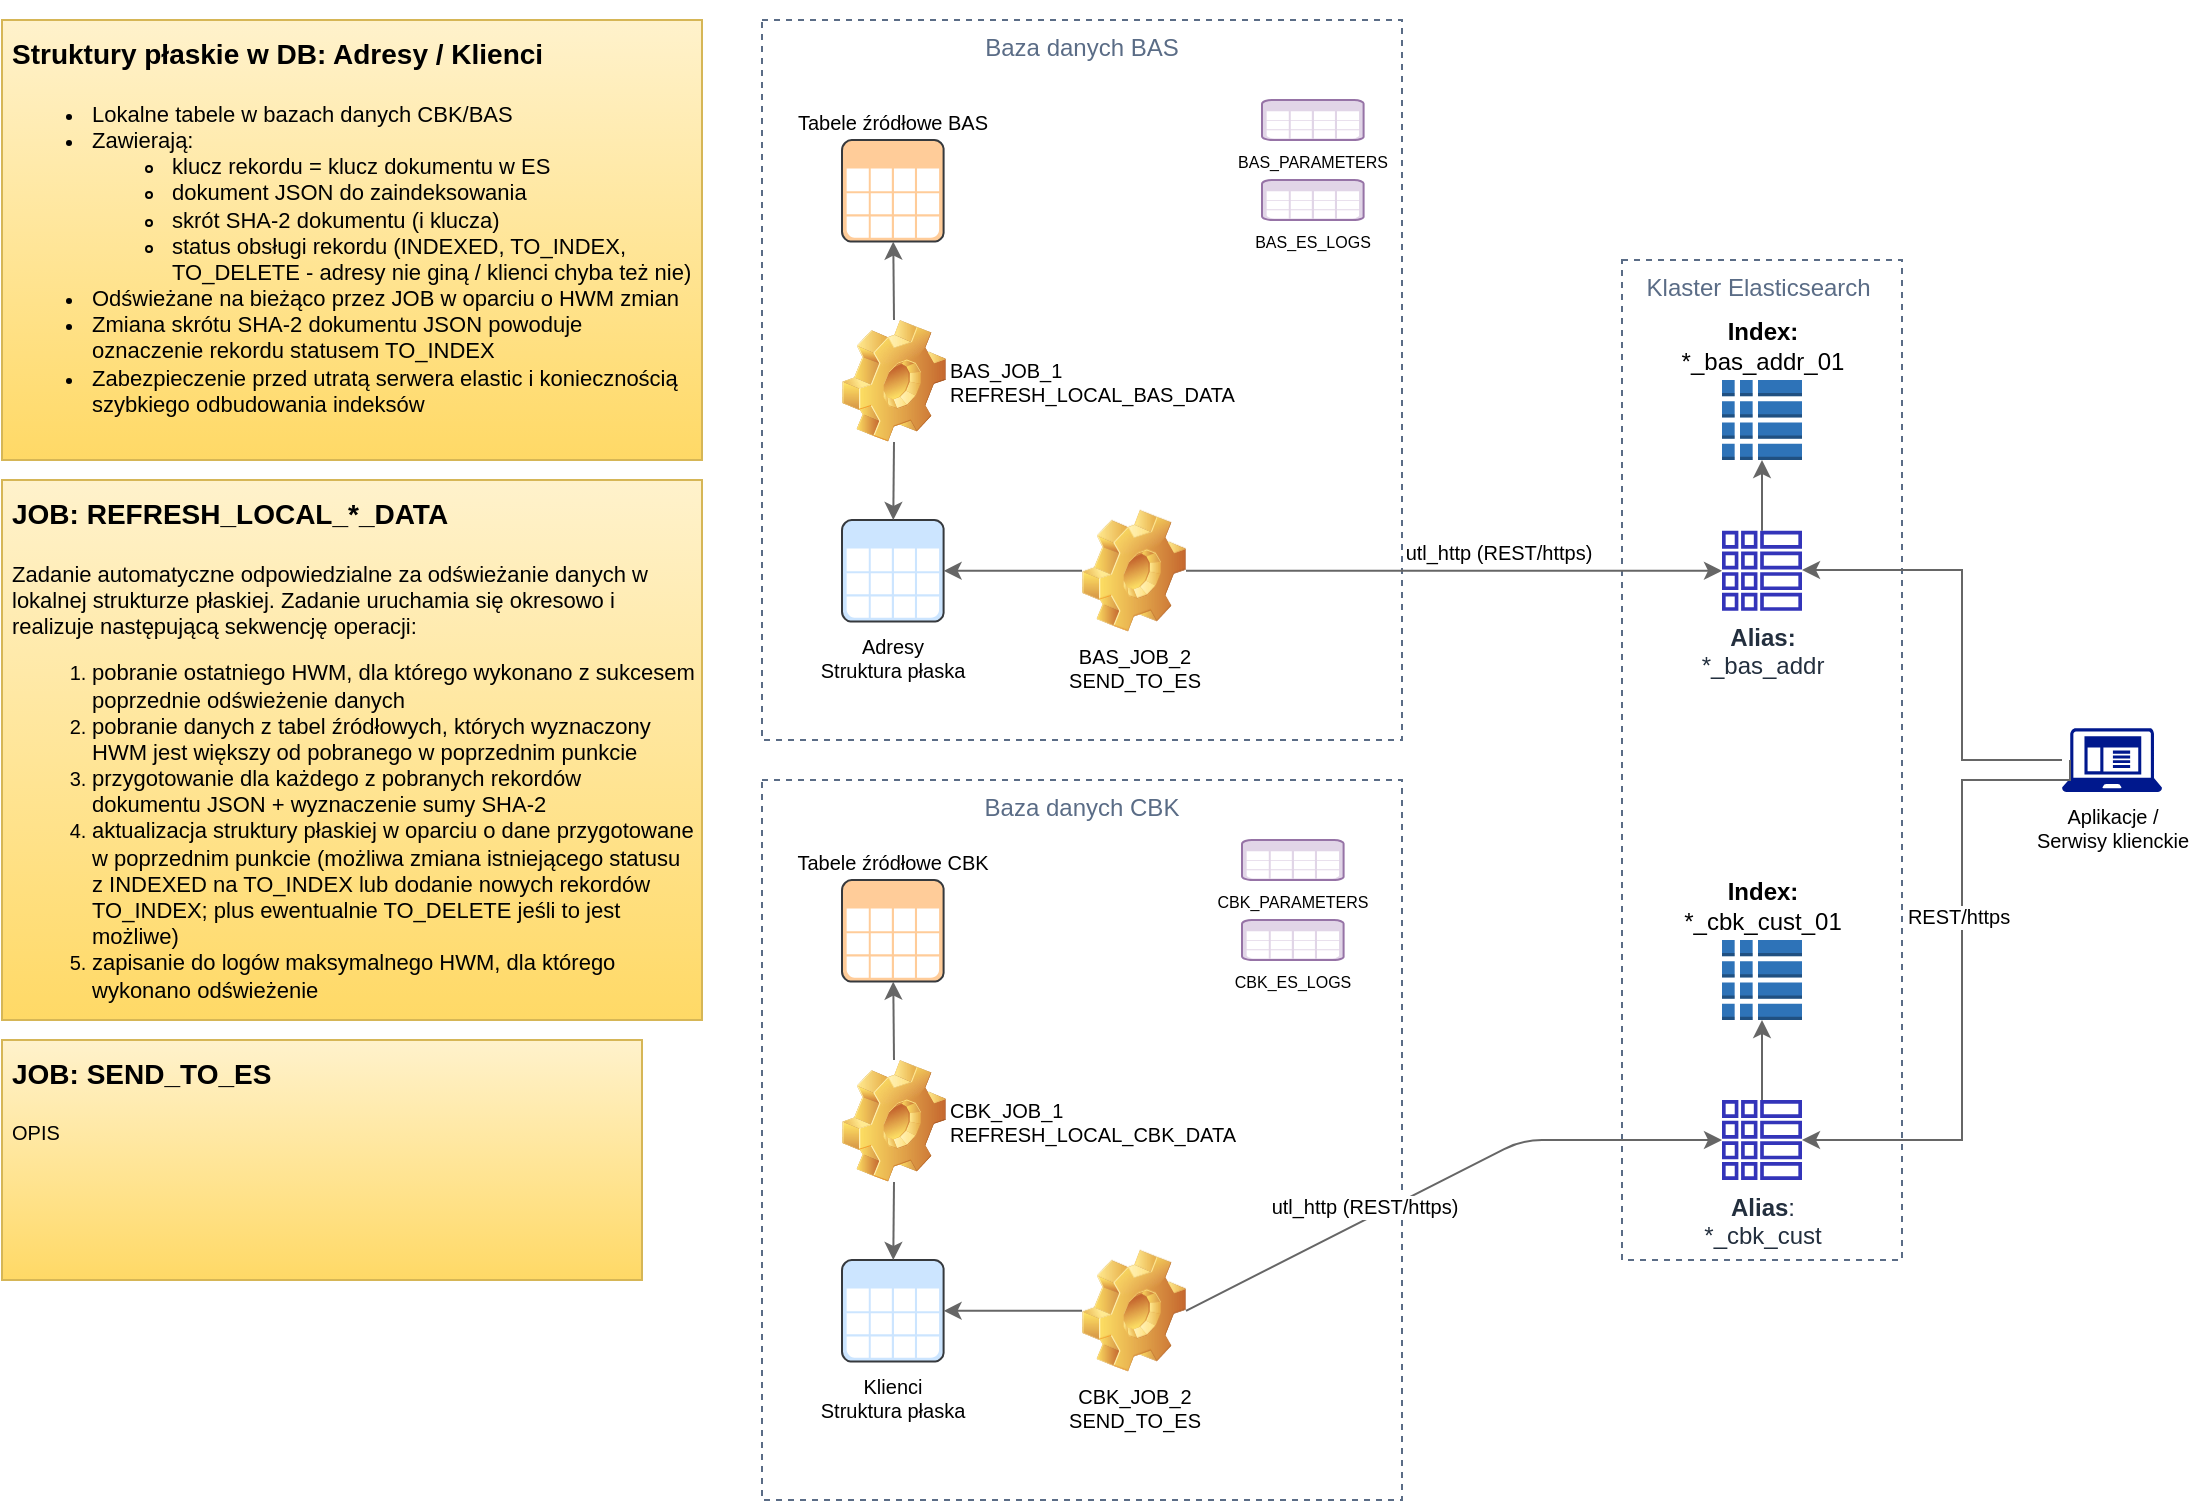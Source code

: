 <mxfile version="13.0.0" type="github">
  <diagram id="Ht1M8jgEwFfnCIfOTk4-" name="Page-1">
    <mxGraphModel dx="1170" dy="733" grid="1" gridSize="10" guides="1" tooltips="1" connect="1" arrows="1" fold="1" page="1" pageScale="1" pageWidth="1169" pageHeight="827" math="0" shadow="0">
      <root>
        <mxCell id="0" />
        <mxCell id="1" parent="0" />
        <mxCell id="Rd7k1DUN7EmRphaQOlK2-62" value="" style="group" parent="1" vertex="1" connectable="0">
          <mxGeometry x="420" y="40" width="700" height="740" as="geometry" />
        </mxCell>
        <mxCell id="Rd7k1DUN7EmRphaQOlK2-14" value="Baza danych BAS" style="fillColor=none;strokeColor=#5A6C86;dashed=1;verticalAlign=top;fontStyle=0;fontColor=#5A6C86;" parent="Rd7k1DUN7EmRphaQOlK2-62" vertex="1">
          <mxGeometry width="320" height="360" as="geometry" />
        </mxCell>
        <mxCell id="Rd7k1DUN7EmRphaQOlK2-16" value="Tabele źródłowe BAS" style="shadow=0;dashed=0;strokeColor=#36393d;fillColor=#ffcc99;labelPosition=center;verticalLabelPosition=top;verticalAlign=bottom;align=center;outlineConnect=0;shape=mxgraph.veeam.table;html=1;fontSize=10;" parent="Rd7k1DUN7EmRphaQOlK2-62" vertex="1">
          <mxGeometry x="40" y="60" width="50.8" height="50.8" as="geometry" />
        </mxCell>
        <mxCell id="Rd7k1DUN7EmRphaQOlK2-17" value="BAS_JOB_1&lt;br style=&quot;font-size: 10px&quot;&gt;REFRESH_LOCAL_BAS_DATA" style="shape=image;html=1;verticalLabelPosition=middle;labelBackgroundColor=#ffffff;verticalAlign=middle;imageAspect=1;aspect=fixed;image=img/clipart/Gear_128x128.png;labelPosition=right;align=left;fontSize=10;fontColor=#000000;whiteSpace=wrap;" parent="Rd7k1DUN7EmRphaQOlK2-62" vertex="1">
          <mxGeometry x="40" y="150" width="52" height="61" as="geometry" />
        </mxCell>
        <mxCell id="Rd7k1DUN7EmRphaQOlK2-19" value="Adresy&lt;br style=&quot;font-size: 10px;&quot;&gt;Struktura płaska" style="shadow=0;dashed=0;html=1;strokeColor=#36393d;fillColor=#cce5ff;labelPosition=center;verticalLabelPosition=bottom;verticalAlign=top;align=center;outlineConnect=0;shape=mxgraph.veeam.table;fontSize=10;" parent="Rd7k1DUN7EmRphaQOlK2-62" vertex="1">
          <mxGeometry x="40" y="250" width="50.8" height="50.8" as="geometry" />
        </mxCell>
        <mxCell id="Rd7k1DUN7EmRphaQOlK2-21" value="" style="endArrow=classic;html=1;fontColor=#333333;exitX=0.5;exitY=0;exitDx=0;exitDy=0;fillColor=#6d8764;strokeColor=#666666;" parent="Rd7k1DUN7EmRphaQOlK2-62" source="Rd7k1DUN7EmRphaQOlK2-17" target="Rd7k1DUN7EmRphaQOlK2-16" edge="1">
          <mxGeometry width="50" height="50" relative="1" as="geometry">
            <mxPoint x="-40" y="220" as="sourcePoint" />
            <mxPoint x="10" y="170" as="targetPoint" />
          </mxGeometry>
        </mxCell>
        <mxCell id="Rd7k1DUN7EmRphaQOlK2-22" value="" style="endArrow=classic;html=1;fontColor=#333333;exitX=0.5;exitY=1;exitDx=0;exitDy=0;fillColor=#6d8764;strokeColor=#666666;" parent="Rd7k1DUN7EmRphaQOlK2-62" source="Rd7k1DUN7EmRphaQOlK2-17" target="Rd7k1DUN7EmRphaQOlK2-19" edge="1">
          <mxGeometry width="50" height="50" relative="1" as="geometry">
            <mxPoint x="76" y="160" as="sourcePoint" />
            <mxPoint x="75.636" y="120.8" as="targetPoint" />
          </mxGeometry>
        </mxCell>
        <mxCell id="Rd7k1DUN7EmRphaQOlK2-23" value="BAS_JOB_2&lt;br style=&quot;font-size: 10px&quot;&gt;SEND_TO_ES" style="shape=image;html=1;verticalLabelPosition=bottom;labelBackgroundColor=#ffffff;verticalAlign=top;imageAspect=1;aspect=fixed;image=img/clipart/Gear_128x128.png;labelPosition=center;align=center;fontSize=10;" parent="Rd7k1DUN7EmRphaQOlK2-62" vertex="1">
          <mxGeometry x="160" y="244.9" width="52" height="61" as="geometry" />
        </mxCell>
        <mxCell id="Rd7k1DUN7EmRphaQOlK2-24" value="" style="endArrow=classic;html=1;fontColor=#333333;fillColor=#6d8764;strokeColor=#666666;" parent="Rd7k1DUN7EmRphaQOlK2-62" source="Rd7k1DUN7EmRphaQOlK2-23" target="Rd7k1DUN7EmRphaQOlK2-19" edge="1">
          <mxGeometry width="50" height="50" relative="1" as="geometry">
            <mxPoint x="76" y="221" as="sourcePoint" />
            <mxPoint x="75.637" y="260" as="targetPoint" />
          </mxGeometry>
        </mxCell>
        <mxCell id="Rd7k1DUN7EmRphaQOlK2-25" value="Baza danych CBK" style="fillColor=none;strokeColor=#5A6C86;dashed=1;verticalAlign=top;fontStyle=0;fontColor=#5A6C86;" parent="Rd7k1DUN7EmRphaQOlK2-62" vertex="1">
          <mxGeometry y="380" width="320" height="360" as="geometry" />
        </mxCell>
        <mxCell id="Rd7k1DUN7EmRphaQOlK2-26" value="Tabele źródłowe CBK" style="shadow=0;dashed=0;strokeColor=#36393d;fillColor=#ffcc99;labelPosition=center;verticalLabelPosition=top;verticalAlign=bottom;align=center;outlineConnect=0;shape=mxgraph.veeam.table;html=1;fontSize=10;" parent="Rd7k1DUN7EmRphaQOlK2-62" vertex="1">
          <mxGeometry x="40" y="430" width="50.8" height="50.8" as="geometry" />
        </mxCell>
        <mxCell id="Rd7k1DUN7EmRphaQOlK2-27" value="CBK_JOB_1&lt;br style=&quot;font-size: 10px&quot;&gt;REFRESH_LOCAL_CBK_DATA" style="shape=image;html=1;verticalLabelPosition=middle;labelBackgroundColor=#ffffff;verticalAlign=middle;imageAspect=1;aspect=fixed;image=img/clipart/Gear_128x128.png;labelPosition=right;align=left;fontSize=10;fontColor=#000000;whiteSpace=wrap;" parent="Rd7k1DUN7EmRphaQOlK2-62" vertex="1">
          <mxGeometry x="40" y="520" width="52" height="61" as="geometry" />
        </mxCell>
        <mxCell id="Rd7k1DUN7EmRphaQOlK2-28" value="Klienci&lt;br style=&quot;font-size: 10px&quot;&gt;Struktura płaska" style="shadow=0;dashed=0;html=1;strokeColor=#36393d;fillColor=#cce5ff;labelPosition=center;verticalLabelPosition=bottom;verticalAlign=top;align=center;outlineConnect=0;shape=mxgraph.veeam.table;fontSize=10;" parent="Rd7k1DUN7EmRphaQOlK2-62" vertex="1">
          <mxGeometry x="40" y="620" width="50.8" height="50.8" as="geometry" />
        </mxCell>
        <mxCell id="Rd7k1DUN7EmRphaQOlK2-29" value="" style="endArrow=classic;html=1;fontColor=#333333;exitX=0.5;exitY=0;exitDx=0;exitDy=0;fillColor=#6d8764;strokeColor=#666666;" parent="Rd7k1DUN7EmRphaQOlK2-62" source="Rd7k1DUN7EmRphaQOlK2-27" target="Rd7k1DUN7EmRphaQOlK2-26" edge="1">
          <mxGeometry width="50" height="50" relative="1" as="geometry">
            <mxPoint x="-40" y="590" as="sourcePoint" />
            <mxPoint x="10" y="540" as="targetPoint" />
          </mxGeometry>
        </mxCell>
        <mxCell id="Rd7k1DUN7EmRphaQOlK2-30" value="" style="endArrow=classic;html=1;fontColor=#333333;exitX=0.5;exitY=1;exitDx=0;exitDy=0;fillColor=#6d8764;strokeColor=#666666;" parent="Rd7k1DUN7EmRphaQOlK2-62" source="Rd7k1DUN7EmRphaQOlK2-27" target="Rd7k1DUN7EmRphaQOlK2-28" edge="1">
          <mxGeometry width="50" height="50" relative="1" as="geometry">
            <mxPoint x="76" y="530" as="sourcePoint" />
            <mxPoint x="75.636" y="490.8" as="targetPoint" />
          </mxGeometry>
        </mxCell>
        <mxCell id="Rd7k1DUN7EmRphaQOlK2-31" value="CBK_JOB_2&lt;br style=&quot;font-size: 10px&quot;&gt;SEND_TO_ES" style="shape=image;html=1;verticalLabelPosition=bottom;labelBackgroundColor=#ffffff;verticalAlign=top;imageAspect=1;aspect=fixed;image=img/clipart/Gear_128x128.png;labelPosition=center;align=center;fontSize=10;" parent="Rd7k1DUN7EmRphaQOlK2-62" vertex="1">
          <mxGeometry x="160" y="614.9" width="52" height="61" as="geometry" />
        </mxCell>
        <mxCell id="Rd7k1DUN7EmRphaQOlK2-32" value="" style="endArrow=classic;html=1;fontColor=#333333;fillColor=#6d8764;strokeColor=#666666;" parent="Rd7k1DUN7EmRphaQOlK2-62" source="Rd7k1DUN7EmRphaQOlK2-31" target="Rd7k1DUN7EmRphaQOlK2-28" edge="1">
          <mxGeometry width="50" height="50" relative="1" as="geometry">
            <mxPoint x="76" y="591" as="sourcePoint" />
            <mxPoint x="75.637" y="630" as="targetPoint" />
          </mxGeometry>
        </mxCell>
        <mxCell id="Rd7k1DUN7EmRphaQOlK2-33" value="CBK_PARAMETERS" style="shadow=0;dashed=0;html=1;strokeColor=#9673a6;fillColor=#e1d5e7;labelPosition=center;verticalLabelPosition=bottom;verticalAlign=top;align=center;outlineConnect=0;shape=mxgraph.veeam.table;fontSize=8;" parent="Rd7k1DUN7EmRphaQOlK2-62" vertex="1">
          <mxGeometry x="240" y="410" width="50.8" height="20" as="geometry" />
        </mxCell>
        <mxCell id="Rd7k1DUN7EmRphaQOlK2-34" value="CBK_ES_LOGS" style="shadow=0;dashed=0;html=1;strokeColor=#9673a6;fillColor=#e1d5e7;labelPosition=center;verticalLabelPosition=bottom;verticalAlign=top;align=center;outlineConnect=0;shape=mxgraph.veeam.table;fontSize=8;" parent="Rd7k1DUN7EmRphaQOlK2-62" vertex="1">
          <mxGeometry x="240" y="450" width="50.8" height="20" as="geometry" />
        </mxCell>
        <mxCell id="Rd7k1DUN7EmRphaQOlK2-35" value="BAS_PARAMETERS" style="shadow=0;dashed=0;html=1;strokeColor=#9673a6;fillColor=#e1d5e7;labelPosition=center;verticalLabelPosition=bottom;verticalAlign=top;align=center;outlineConnect=0;shape=mxgraph.veeam.table;fontSize=8;" parent="Rd7k1DUN7EmRphaQOlK2-62" vertex="1">
          <mxGeometry x="250" y="40" width="50.8" height="20" as="geometry" />
        </mxCell>
        <mxCell id="Rd7k1DUN7EmRphaQOlK2-36" value="BAS_ES_LOGS" style="shadow=0;dashed=0;html=1;strokeColor=#9673a6;fillColor=#e1d5e7;labelPosition=center;verticalLabelPosition=bottom;verticalAlign=top;align=center;outlineConnect=0;shape=mxgraph.veeam.table;fontSize=8;" parent="Rd7k1DUN7EmRphaQOlK2-62" vertex="1">
          <mxGeometry x="250" y="80" width="50.8" height="20" as="geometry" />
        </mxCell>
        <mxCell id="Rd7k1DUN7EmRphaQOlK2-37" value="Klaster Elasticsearch " style="fillColor=none;strokeColor=#5A6C86;dashed=1;verticalAlign=top;fontStyle=0;fontColor=#5A6C86;" parent="Rd7k1DUN7EmRphaQOlK2-62" vertex="1">
          <mxGeometry x="430" y="120" width="140" height="500" as="geometry" />
        </mxCell>
        <mxCell id="Rd7k1DUN7EmRphaQOlK2-40" value="&lt;b&gt;Alias:&lt;br&gt;&lt;/b&gt;*_bas_addr" style="outlineConnect=0;fontColor=#232F3E;gradientColor=none;fillColor=#3334B9;strokeColor=none;dashed=0;verticalLabelPosition=bottom;verticalAlign=top;align=center;html=1;fontSize=12;fontStyle=0;aspect=fixed;pointerEvents=1;shape=mxgraph.aws4.global_secondary_index;" parent="Rd7k1DUN7EmRphaQOlK2-62" vertex="1">
          <mxGeometry x="480" y="255.4" width="40" height="40" as="geometry" />
        </mxCell>
        <mxCell id="Rd7k1DUN7EmRphaQOlK2-44" value="" style="edgeStyle=orthogonalEdgeStyle;rounded=0;orthogonalLoop=1;jettySize=auto;html=1;strokeColor=#666666;fontSize=8;fontColor=#000000;entryX=0.5;entryY=1;entryDx=0;entryDy=0;entryPerimeter=0;" parent="Rd7k1DUN7EmRphaQOlK2-62" source="Rd7k1DUN7EmRphaQOlK2-40" target="Rd7k1DUN7EmRphaQOlK2-42" edge="1">
          <mxGeometry relative="1" as="geometry">
            <mxPoint x="603.75" y="324" as="targetPoint" />
          </mxGeometry>
        </mxCell>
        <mxCell id="Rd7k1DUN7EmRphaQOlK2-42" value="&lt;span style=&quot;font-size: 12px&quot;&gt;&lt;b&gt;Index:&lt;/b&gt;&lt;br&gt;*_bas_addr_01&lt;/span&gt;" style="outlineConnect=0;dashed=0;verticalLabelPosition=top;verticalAlign=bottom;align=center;html=1;shape=mxgraph.aws3.global_secondary_index;fillColor=#2E73B8;gradientColor=none;fontSize=8;fontColor=#000000;labelPosition=center;" parent="Rd7k1DUN7EmRphaQOlK2-62" vertex="1">
          <mxGeometry x="480" y="180.0" width="40" height="40" as="geometry" />
        </mxCell>
        <mxCell id="Rd7k1DUN7EmRphaQOlK2-45" value="&lt;b&gt;Alias&lt;/b&gt;:&lt;br&gt;*_cbk_cust" style="outlineConnect=0;fontColor=#232F3E;gradientColor=none;fillColor=#3334B9;strokeColor=none;dashed=0;verticalLabelPosition=bottom;verticalAlign=top;align=center;html=1;fontSize=12;fontStyle=0;aspect=fixed;pointerEvents=1;shape=mxgraph.aws4.global_secondary_index;labelPosition=center;" parent="Rd7k1DUN7EmRphaQOlK2-62" vertex="1">
          <mxGeometry x="480" y="540" width="40" height="40" as="geometry" />
        </mxCell>
        <mxCell id="Rd7k1DUN7EmRphaQOlK2-46" value="" style="edgeStyle=orthogonalEdgeStyle;rounded=0;orthogonalLoop=1;jettySize=auto;html=1;strokeColor=#666666;fontSize=8;fontColor=#000000;labelPosition=center;verticalLabelPosition=top;align=center;verticalAlign=bottom;" parent="Rd7k1DUN7EmRphaQOlK2-62" source="Rd7k1DUN7EmRphaQOlK2-45" target="Rd7k1DUN7EmRphaQOlK2-47" edge="1">
          <mxGeometry relative="1" as="geometry">
            <mxPoint x="603.75" y="523.2" as="targetPoint" />
          </mxGeometry>
        </mxCell>
        <mxCell id="Rd7k1DUN7EmRphaQOlK2-47" value="&lt;span style=&quot;font-size: 12px&quot;&gt;&lt;b&gt;Index:&lt;br&gt;&lt;/b&gt;*_cbk_cust_01&lt;/span&gt;" style="outlineConnect=0;dashed=0;verticalLabelPosition=top;verticalAlign=bottom;align=center;html=1;shape=mxgraph.aws3.global_secondary_index;fillColor=#2E73B8;gradientColor=none;fontSize=8;fontColor=#000000;labelPosition=center;" parent="Rd7k1DUN7EmRphaQOlK2-62" vertex="1">
          <mxGeometry x="480" y="460" width="40" height="40" as="geometry" />
        </mxCell>
        <mxCell id="Rd7k1DUN7EmRphaQOlK2-48" value="" style="endArrow=classic;html=1;fontColor=#333333;fillColor=#6d8764;strokeColor=#666666;exitX=1;exitY=0.5;exitDx=0;exitDy=0;" parent="Rd7k1DUN7EmRphaQOlK2-62" source="Rd7k1DUN7EmRphaQOlK2-31" target="Rd7k1DUN7EmRphaQOlK2-45" edge="1">
          <mxGeometry width="50" height="50" relative="1" as="geometry">
            <mxPoint x="170" y="655.4" as="sourcePoint" />
            <mxPoint x="100.8" y="655.4" as="targetPoint" />
            <Array as="points">
              <mxPoint x="380" y="560" />
            </Array>
          </mxGeometry>
        </mxCell>
        <mxCell id="Rd7k1DUN7EmRphaQOlK2-51" value="utl_http (REST/https)" style="edgeLabel;html=1;align=center;verticalAlign=bottom;resizable=0;points=[];fontSize=10;fontColor=#000000;labelPosition=center;verticalLabelPosition=top;" parent="Rd7k1DUN7EmRphaQOlK2-48" vertex="1" connectable="0">
          <mxGeometry x="-0.313" y="-1" relative="1" as="geometry">
            <mxPoint as="offset" />
          </mxGeometry>
        </mxCell>
        <mxCell id="Rd7k1DUN7EmRphaQOlK2-49" value="" style="endArrow=classic;html=1;fontColor=#333333;fillColor=#6d8764;strokeColor=#666666;exitX=1;exitY=0.5;exitDx=0;exitDy=0;" parent="Rd7k1DUN7EmRphaQOlK2-62" source="Rd7k1DUN7EmRphaQOlK2-23" target="Rd7k1DUN7EmRphaQOlK2-40" edge="1">
          <mxGeometry width="50" height="50" relative="1" as="geometry">
            <mxPoint x="170" y="285.4" as="sourcePoint" />
            <mxPoint x="100.8" y="285.4" as="targetPoint" />
          </mxGeometry>
        </mxCell>
        <mxCell id="Rd7k1DUN7EmRphaQOlK2-50" value="utl_http (REST/https)" style="edgeLabel;html=1;align=center;verticalAlign=bottom;resizable=0;points=[];fontSize=10;fontColor=#000000;labelPosition=center;verticalLabelPosition=top;" parent="Rd7k1DUN7EmRphaQOlK2-49" vertex="1" connectable="0">
          <mxGeometry x="0.16" y="1" relative="1" as="geometry">
            <mxPoint as="offset" />
          </mxGeometry>
        </mxCell>
        <mxCell id="Rd7k1DUN7EmRphaQOlK2-55" style="edgeStyle=orthogonalEdgeStyle;rounded=0;orthogonalLoop=1;jettySize=auto;html=1;strokeColor=#666666;fontSize=10;fontColor=#000000;" parent="Rd7k1DUN7EmRphaQOlK2-62" source="Rd7k1DUN7EmRphaQOlK2-54" target="Rd7k1DUN7EmRphaQOlK2-40" edge="1">
          <mxGeometry relative="1" as="geometry">
            <Array as="points">
              <mxPoint x="600" y="370" />
              <mxPoint x="600" y="275" />
            </Array>
          </mxGeometry>
        </mxCell>
        <mxCell id="Rd7k1DUN7EmRphaQOlK2-54" value="Aplikacje /&lt;br&gt;Serwisy klienckie" style="aspect=fixed;pointerEvents=1;shadow=0;dashed=0;html=1;strokeColor=none;labelPosition=center;verticalLabelPosition=bottom;verticalAlign=top;align=center;fillColor=#00188D;shape=mxgraph.mscae.enterprise.client_application;fontSize=10;fontColor=#000000;" parent="Rd7k1DUN7EmRphaQOlK2-62" vertex="1">
          <mxGeometry x="650" y="354" width="50" height="32" as="geometry" />
        </mxCell>
        <mxCell id="Rd7k1DUN7EmRphaQOlK2-56" style="edgeStyle=orthogonalEdgeStyle;rounded=0;orthogonalLoop=1;jettySize=auto;html=1;strokeColor=#666666;fontSize=10;fontColor=#000000;exitX=0.08;exitY=0.5;exitDx=0;exitDy=0;exitPerimeter=0;" parent="Rd7k1DUN7EmRphaQOlK2-62" source="Rd7k1DUN7EmRphaQOlK2-54" target="Rd7k1DUN7EmRphaQOlK2-45" edge="1">
          <mxGeometry relative="1" as="geometry">
            <mxPoint x="660" y="380" as="sourcePoint" />
            <mxPoint x="529.99" y="285" as="targetPoint" />
            <Array as="points">
              <mxPoint x="654" y="380" />
              <mxPoint x="600" y="380" />
              <mxPoint x="600" y="560" />
            </Array>
          </mxGeometry>
        </mxCell>
        <mxCell id="Rd7k1DUN7EmRphaQOlK2-57" value="REST/https" style="edgeLabel;html=1;align=center;verticalAlign=middle;resizable=0;points=[];fontSize=10;fontColor=#000000;" parent="Rd7k1DUN7EmRphaQOlK2-56" vertex="1" connectable="0">
          <mxGeometry x="-0.187" y="-2" relative="1" as="geometry">
            <mxPoint as="offset" />
          </mxGeometry>
        </mxCell>
        <mxCell id="Rd7k1DUN7EmRphaQOlK2-63" value="&lt;h1&gt;&lt;font style=&quot;font-size: 14px&quot;&gt;JOB: REFRESH_LOCAL_*_DATA&lt;/font&gt;&lt;/h1&gt;&lt;div style=&quot;font-size: 11px&quot;&gt;&lt;font style=&quot;font-size: 11px&quot;&gt;Zadanie automatyczne odpowiedzialne za odświeżanie danych w lokalnej strukturze płaskiej. Zadanie uruchamia się okresowo i realizuje następującą sekwencję operacji:&lt;/font&gt;&lt;/div&gt;&lt;div&gt;&lt;ol&gt;&lt;li&gt;&lt;span style=&quot;font-size: 11px&quot;&gt;pobranie ostatniego HWM, dla którego wykonano z sukcesem poprzednie odświeżenie danych&lt;/span&gt;&lt;/li&gt;&lt;li&gt;&lt;span style=&quot;font-size: 11px&quot;&gt;pobranie danych z tabel źródłowych, których wyznaczony HWM jest większy od pobranego w poprzednim punkcie&lt;/span&gt;&lt;/li&gt;&lt;li&gt;&lt;span style=&quot;font-size: 11px&quot;&gt;przygotowanie dla każdego z pobranych rekordów dokumentu JSON + wyznaczenie sumy SHA-2&lt;/span&gt;&lt;/li&gt;&lt;li&gt;&lt;span style=&quot;font-size: 11px&quot;&gt;aktualizacja struktury płaskiej w oparciu o dane przygotowane w poprzednim punkcie (możliwa zmiana istniejącego statusu z INDEXED na TO_INDEX lub dodanie nowych rekordów TO_INDEX; plus ewentualnie TO_DELETE jeśli to jest możliwe)&lt;/span&gt;&lt;/li&gt;&lt;li&gt;&lt;span style=&quot;font-size: 11px&quot;&gt;zapisanie do logów maksymalnego HWM, dla którego wykonano odświeżenie&lt;/span&gt;&lt;/li&gt;&lt;/ol&gt;&lt;/div&gt;&lt;p style=&quot;font-size: 11px&quot;&gt;&lt;br&gt;&lt;/p&gt;" style="text;html=1;strokeColor=#d6b656;fillColor=#fff2cc;spacing=5;spacingTop=-20;whiteSpace=wrap;overflow=hidden;rounded=0;fontSize=10;gradientColor=#ffd966;" parent="1" vertex="1">
          <mxGeometry x="40" y="270" width="350" height="270" as="geometry" />
        </mxCell>
        <mxCell id="Rd7k1DUN7EmRphaQOlK2-64" value="&lt;h1&gt;&lt;font style=&quot;font-size: 14px&quot;&gt;Struktury płaskie w DB: Adresy / Klienci&lt;/font&gt;&lt;/h1&gt;&lt;h1 style=&quot;font-size: 11px&quot;&gt;&lt;ul&gt;&lt;li&gt;&lt;font style=&quot;font-size: 11px&quot;&gt;&lt;span style=&quot;font-weight: normal&quot;&gt;Lokalne tabele w bazach danych CBK/BAS&lt;/span&gt;&lt;br&gt;&lt;/font&gt;&lt;/li&gt;&lt;li&gt;&lt;span style=&quot;font-weight: normal&quot;&gt;&lt;font style=&quot;font-size: 11px&quot;&gt;Zawierają:&lt;/font&gt;&lt;/span&gt;&lt;/li&gt;&lt;ul&gt;&lt;li&gt;&lt;span style=&quot;font-weight: normal&quot;&gt;&lt;font style=&quot;font-size: 11px&quot;&gt;klucz rekordu = klucz dokumentu w ES&lt;/font&gt;&lt;/span&gt;&lt;/li&gt;&lt;li&gt;&lt;span style=&quot;font-weight: normal&quot;&gt;&lt;font style=&quot;font-size: 11px&quot;&gt;dokument JSON do zaindeksowania&lt;/font&gt;&lt;/span&gt;&lt;/li&gt;&lt;li&gt;&lt;span style=&quot;font-weight: normal&quot;&gt;&lt;font style=&quot;font-size: 11px&quot;&gt;skrót SHA-2 dokumentu (i klucza)&lt;/font&gt;&lt;/span&gt;&lt;/li&gt;&lt;li&gt;&lt;span style=&quot;font-weight: normal&quot;&gt;&lt;font style=&quot;font-size: 11px&quot;&gt;status obsługi rekordu (INDEXED, TO_INDEX, TO_DELETE - adresy nie giną / klienci chyba też nie)&lt;/font&gt;&lt;/span&gt;&lt;/li&gt;&lt;/ul&gt;&lt;li&gt;&lt;span style=&quot;font-weight: normal&quot;&gt;&lt;font style=&quot;font-size: 11px&quot;&gt;Odświeżane na bieżąco przez JOB w oparciu o HWM zmian&lt;/font&gt;&lt;/span&gt;&lt;/li&gt;&lt;li&gt;&lt;span style=&quot;font-weight: normal&quot;&gt;&lt;font style=&quot;font-size: 11px&quot;&gt;Zmiana skrótu SHA-2 dokumentu JSON powoduje oznaczenie rekordu statusem TO_INDEX&lt;/font&gt;&lt;/span&gt;&lt;/li&gt;&lt;li&gt;&lt;span style=&quot;font-weight: normal&quot;&gt;&lt;font style=&quot;font-size: 11px&quot;&gt;Zabezpieczenie przed utratą serwera elastic i koniecznością szybkiego odbudowania indeksów&lt;/font&gt;&lt;/span&gt;&lt;/li&gt;&lt;/ul&gt;&lt;/h1&gt;" style="text;html=1;strokeColor=#d6b656;fillColor=#fff2cc;spacing=5;spacingTop=-20;whiteSpace=wrap;overflow=hidden;rounded=0;fontSize=10;gradientColor=#ffd966;" parent="1" vertex="1">
          <mxGeometry x="40" y="40" width="350" height="220" as="geometry" />
        </mxCell>
        <mxCell id="Rd7k1DUN7EmRphaQOlK2-65" value="&lt;h1&gt;&lt;font style=&quot;font-size: 14px&quot;&gt;JOB: SEND_TO_ES&lt;/font&gt;&lt;/h1&gt;&lt;div&gt;OPIS&lt;/div&gt;&lt;p&gt;&lt;br&gt;&lt;/p&gt;" style="text;html=1;strokeColor=#d6b656;fillColor=#fff2cc;spacing=5;spacingTop=-20;whiteSpace=wrap;overflow=hidden;rounded=0;fontSize=10;gradientColor=#ffd966;" parent="1" vertex="1">
          <mxGeometry x="40" y="550" width="320" height="120" as="geometry" />
        </mxCell>
      </root>
    </mxGraphModel>
  </diagram>
</mxfile>

